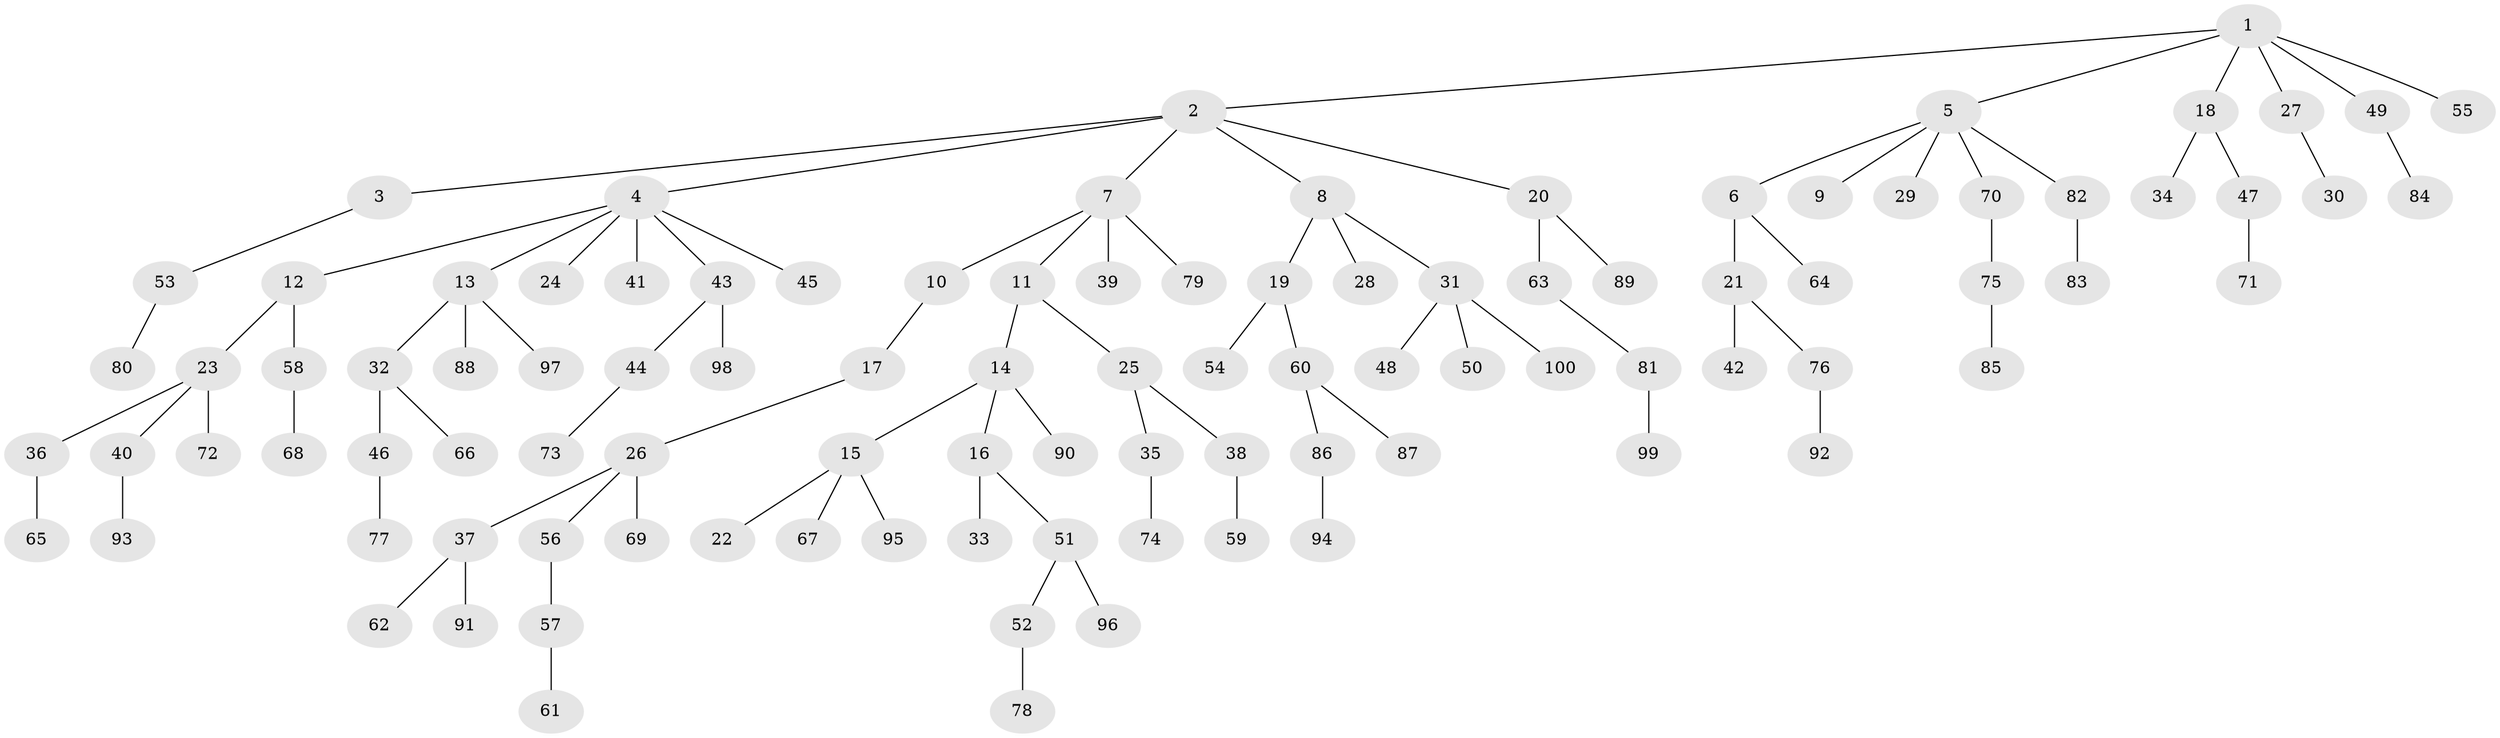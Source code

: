 // Generated by graph-tools (version 1.1) at 2025/38/02/21/25 10:38:55]
// undirected, 100 vertices, 99 edges
graph export_dot {
graph [start="1"]
  node [color=gray90,style=filled];
  1;
  2;
  3;
  4;
  5;
  6;
  7;
  8;
  9;
  10;
  11;
  12;
  13;
  14;
  15;
  16;
  17;
  18;
  19;
  20;
  21;
  22;
  23;
  24;
  25;
  26;
  27;
  28;
  29;
  30;
  31;
  32;
  33;
  34;
  35;
  36;
  37;
  38;
  39;
  40;
  41;
  42;
  43;
  44;
  45;
  46;
  47;
  48;
  49;
  50;
  51;
  52;
  53;
  54;
  55;
  56;
  57;
  58;
  59;
  60;
  61;
  62;
  63;
  64;
  65;
  66;
  67;
  68;
  69;
  70;
  71;
  72;
  73;
  74;
  75;
  76;
  77;
  78;
  79;
  80;
  81;
  82;
  83;
  84;
  85;
  86;
  87;
  88;
  89;
  90;
  91;
  92;
  93;
  94;
  95;
  96;
  97;
  98;
  99;
  100;
  1 -- 2;
  1 -- 5;
  1 -- 18;
  1 -- 27;
  1 -- 49;
  1 -- 55;
  2 -- 3;
  2 -- 4;
  2 -- 7;
  2 -- 8;
  2 -- 20;
  3 -- 53;
  4 -- 12;
  4 -- 13;
  4 -- 24;
  4 -- 41;
  4 -- 43;
  4 -- 45;
  5 -- 6;
  5 -- 9;
  5 -- 29;
  5 -- 70;
  5 -- 82;
  6 -- 21;
  6 -- 64;
  7 -- 10;
  7 -- 11;
  7 -- 39;
  7 -- 79;
  8 -- 19;
  8 -- 28;
  8 -- 31;
  10 -- 17;
  11 -- 14;
  11 -- 25;
  12 -- 23;
  12 -- 58;
  13 -- 32;
  13 -- 88;
  13 -- 97;
  14 -- 15;
  14 -- 16;
  14 -- 90;
  15 -- 22;
  15 -- 67;
  15 -- 95;
  16 -- 33;
  16 -- 51;
  17 -- 26;
  18 -- 34;
  18 -- 47;
  19 -- 54;
  19 -- 60;
  20 -- 63;
  20 -- 89;
  21 -- 42;
  21 -- 76;
  23 -- 36;
  23 -- 40;
  23 -- 72;
  25 -- 35;
  25 -- 38;
  26 -- 37;
  26 -- 56;
  26 -- 69;
  27 -- 30;
  31 -- 48;
  31 -- 50;
  31 -- 100;
  32 -- 46;
  32 -- 66;
  35 -- 74;
  36 -- 65;
  37 -- 62;
  37 -- 91;
  38 -- 59;
  40 -- 93;
  43 -- 44;
  43 -- 98;
  44 -- 73;
  46 -- 77;
  47 -- 71;
  49 -- 84;
  51 -- 52;
  51 -- 96;
  52 -- 78;
  53 -- 80;
  56 -- 57;
  57 -- 61;
  58 -- 68;
  60 -- 86;
  60 -- 87;
  63 -- 81;
  70 -- 75;
  75 -- 85;
  76 -- 92;
  81 -- 99;
  82 -- 83;
  86 -- 94;
}
